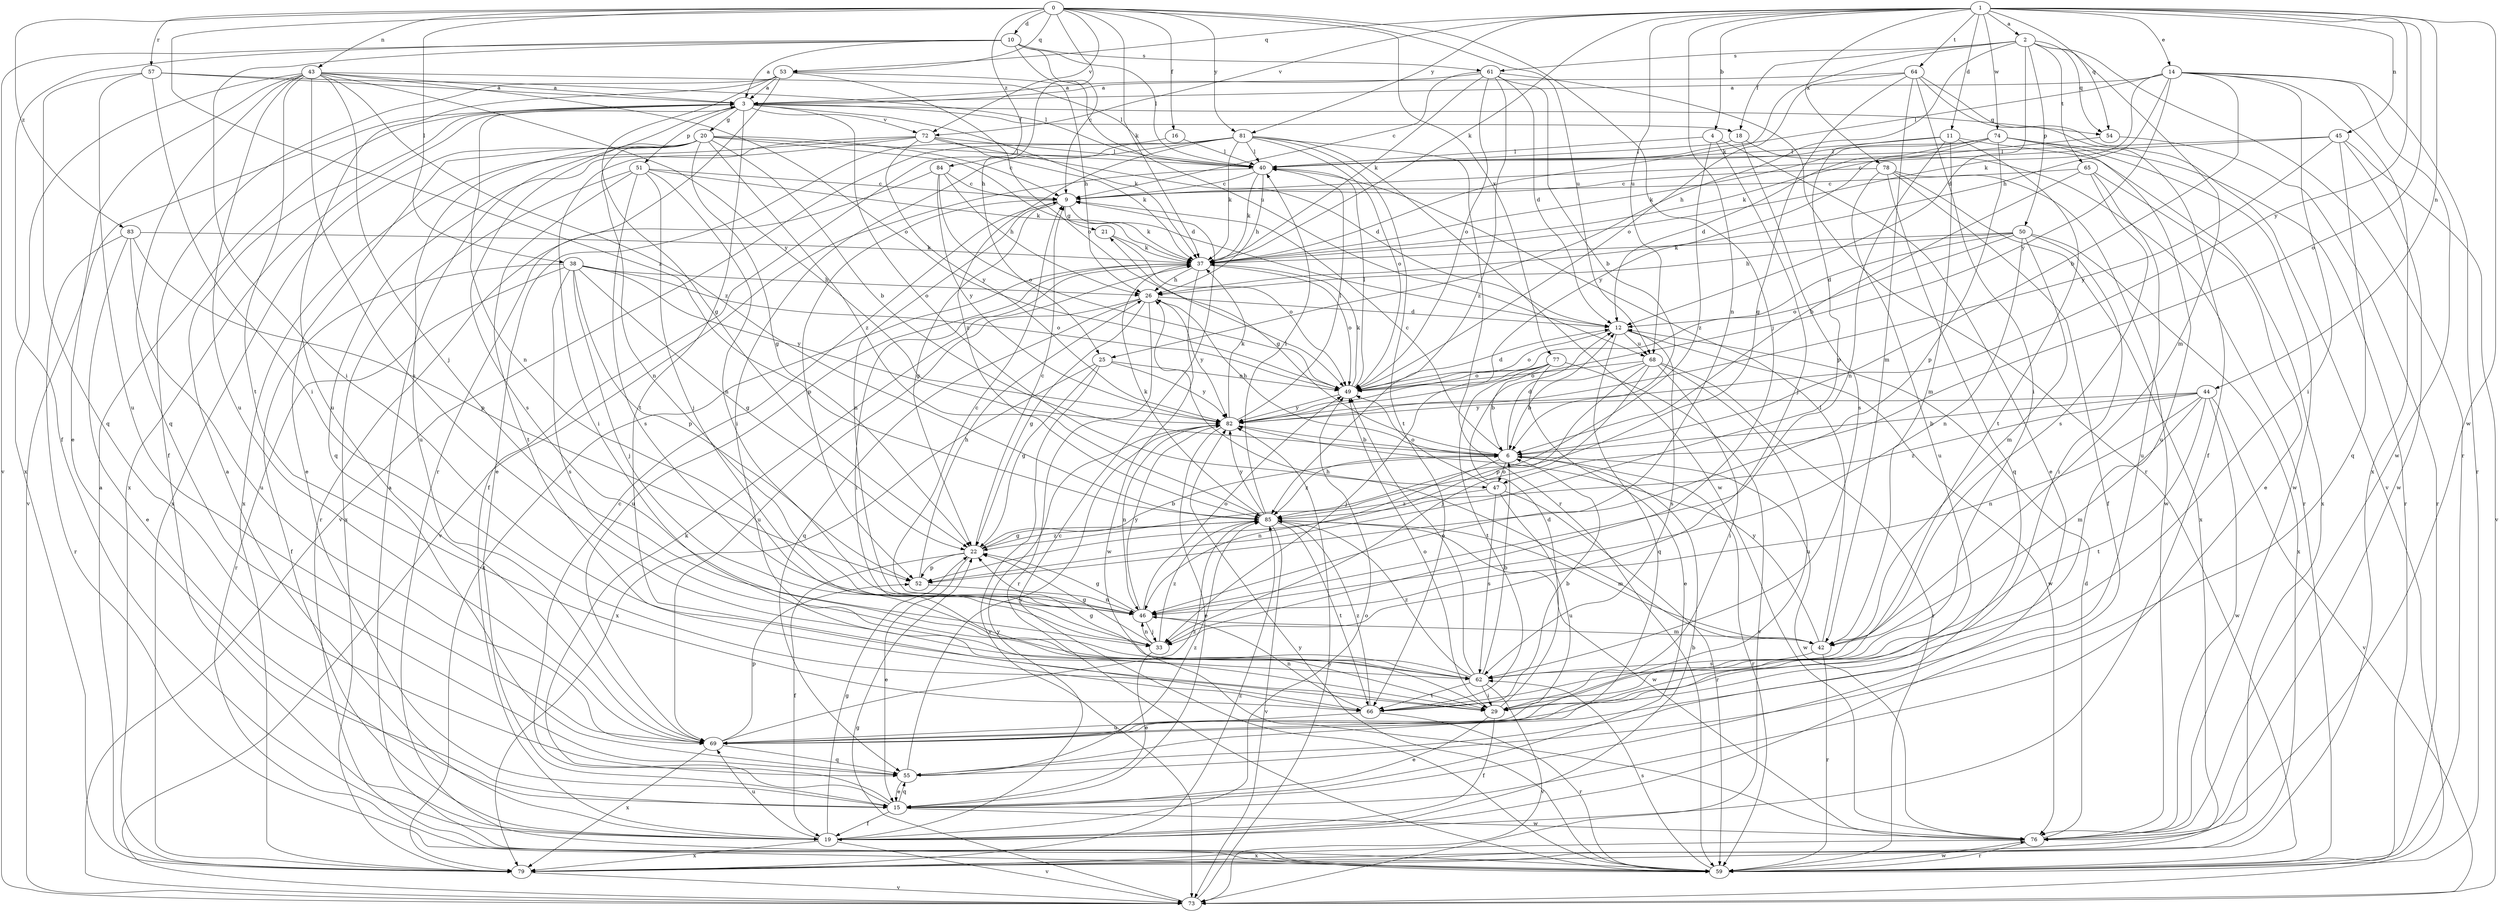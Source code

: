 strict digraph  {
0;
1;
2;
3;
4;
6;
9;
10;
11;
12;
14;
15;
16;
18;
19;
20;
21;
22;
25;
26;
29;
33;
37;
38;
40;
42;
43;
44;
45;
46;
47;
49;
50;
51;
52;
53;
54;
55;
57;
59;
61;
62;
64;
65;
66;
68;
69;
72;
73;
74;
76;
77;
78;
79;
81;
82;
83;
84;
85;
0 -> 10  [label=d];
0 -> 16  [label=f];
0 -> 25  [label=h];
0 -> 33  [label=j];
0 -> 37  [label=k];
0 -> 38  [label=l];
0 -> 43  [label=n];
0 -> 53  [label=q];
0 -> 57  [label=r];
0 -> 68  [label=u];
0 -> 72  [label=v];
0 -> 77  [label=x];
0 -> 81  [label=y];
0 -> 83  [label=z];
0 -> 84  [label=z];
0 -> 85  [label=z];
1 -> 2  [label=a];
1 -> 4  [label=b];
1 -> 11  [label=d];
1 -> 14  [label=e];
1 -> 37  [label=k];
1 -> 44  [label=n];
1 -> 45  [label=n];
1 -> 46  [label=n];
1 -> 47  [label=o];
1 -> 53  [label=q];
1 -> 54  [label=q];
1 -> 64  [label=t];
1 -> 68  [label=u];
1 -> 72  [label=v];
1 -> 74  [label=w];
1 -> 76  [label=w];
1 -> 78  [label=x];
1 -> 81  [label=y];
1 -> 82  [label=y];
2 -> 12  [label=d];
2 -> 18  [label=f];
2 -> 25  [label=h];
2 -> 37  [label=k];
2 -> 42  [label=m];
2 -> 50  [label=p];
2 -> 54  [label=q];
2 -> 59  [label=r];
2 -> 61  [label=s];
2 -> 65  [label=t];
3 -> 18  [label=f];
3 -> 20  [label=g];
3 -> 37  [label=k];
3 -> 46  [label=n];
3 -> 47  [label=o];
3 -> 51  [label=p];
3 -> 54  [label=q];
3 -> 66  [label=t];
3 -> 72  [label=v];
3 -> 73  [label=v];
3 -> 79  [label=x];
4 -> 15  [label=e];
4 -> 33  [label=j];
4 -> 40  [label=l];
4 -> 85  [label=z];
6 -> 9  [label=c];
6 -> 12  [label=d];
6 -> 21  [label=g];
6 -> 26  [label=h];
6 -> 46  [label=n];
6 -> 47  [label=o];
6 -> 59  [label=r];
6 -> 76  [label=w];
6 -> 85  [label=z];
9 -> 21  [label=g];
9 -> 22  [label=g];
9 -> 37  [label=k];
9 -> 46  [label=n];
9 -> 52  [label=p];
10 -> 3  [label=a];
10 -> 9  [label=c];
10 -> 19  [label=f];
10 -> 29  [label=i];
10 -> 40  [label=l];
10 -> 61  [label=s];
10 -> 68  [label=u];
10 -> 73  [label=v];
11 -> 40  [label=l];
11 -> 42  [label=m];
11 -> 46  [label=n];
11 -> 52  [label=p];
11 -> 66  [label=t];
11 -> 79  [label=x];
12 -> 49  [label=o];
12 -> 55  [label=q];
12 -> 62  [label=s];
12 -> 68  [label=u];
12 -> 76  [label=w];
14 -> 3  [label=a];
14 -> 6  [label=b];
14 -> 26  [label=h];
14 -> 29  [label=i];
14 -> 37  [label=k];
14 -> 40  [label=l];
14 -> 59  [label=r];
14 -> 76  [label=w];
14 -> 79  [label=x];
14 -> 82  [label=y];
15 -> 9  [label=c];
15 -> 19  [label=f];
15 -> 37  [label=k];
15 -> 55  [label=q];
15 -> 76  [label=w];
16 -> 15  [label=e];
16 -> 40  [label=l];
18 -> 40  [label=l];
18 -> 59  [label=r];
18 -> 62  [label=s];
19 -> 3  [label=a];
19 -> 6  [label=b];
19 -> 22  [label=g];
19 -> 49  [label=o];
19 -> 69  [label=u];
19 -> 73  [label=v];
19 -> 79  [label=x];
19 -> 82  [label=y];
20 -> 6  [label=b];
20 -> 9  [label=c];
20 -> 12  [label=d];
20 -> 15  [label=e];
20 -> 22  [label=g];
20 -> 40  [label=l];
20 -> 46  [label=n];
20 -> 62  [label=s];
20 -> 69  [label=u];
20 -> 79  [label=x];
20 -> 85  [label=z];
21 -> 37  [label=k];
21 -> 49  [label=o];
22 -> 6  [label=b];
22 -> 9  [label=c];
22 -> 15  [label=e];
22 -> 19  [label=f];
22 -> 52  [label=p];
22 -> 85  [label=z];
25 -> 22  [label=g];
25 -> 49  [label=o];
25 -> 73  [label=v];
25 -> 79  [label=x];
25 -> 82  [label=y];
26 -> 12  [label=d];
26 -> 22  [label=g];
26 -> 55  [label=q];
26 -> 59  [label=r];
26 -> 69  [label=u];
26 -> 82  [label=y];
29 -> 12  [label=d];
29 -> 15  [label=e];
29 -> 19  [label=f];
29 -> 49  [label=o];
33 -> 15  [label=e];
33 -> 22  [label=g];
33 -> 46  [label=n];
33 -> 85  [label=z];
37 -> 26  [label=h];
37 -> 29  [label=i];
37 -> 49  [label=o];
37 -> 69  [label=u];
37 -> 76  [label=w];
37 -> 79  [label=x];
38 -> 19  [label=f];
38 -> 22  [label=g];
38 -> 26  [label=h];
38 -> 33  [label=j];
38 -> 49  [label=o];
38 -> 52  [label=p];
38 -> 59  [label=r];
38 -> 62  [label=s];
38 -> 82  [label=y];
40 -> 9  [label=c];
40 -> 26  [label=h];
40 -> 37  [label=k];
40 -> 73  [label=v];
42 -> 26  [label=h];
42 -> 40  [label=l];
42 -> 59  [label=r];
42 -> 62  [label=s];
42 -> 82  [label=y];
43 -> 3  [label=a];
43 -> 15  [label=e];
43 -> 33  [label=j];
43 -> 40  [label=l];
43 -> 49  [label=o];
43 -> 55  [label=q];
43 -> 62  [label=s];
43 -> 66  [label=t];
43 -> 69  [label=u];
43 -> 79  [label=x];
43 -> 82  [label=y];
43 -> 85  [label=z];
44 -> 6  [label=b];
44 -> 42  [label=m];
44 -> 46  [label=n];
44 -> 66  [label=t];
44 -> 73  [label=v];
44 -> 76  [label=w];
44 -> 82  [label=y];
44 -> 85  [label=z];
45 -> 9  [label=c];
45 -> 40  [label=l];
45 -> 55  [label=q];
45 -> 73  [label=v];
45 -> 76  [label=w];
45 -> 82  [label=y];
46 -> 9  [label=c];
46 -> 22  [label=g];
46 -> 33  [label=j];
46 -> 42  [label=m];
46 -> 49  [label=o];
46 -> 82  [label=y];
47 -> 49  [label=o];
47 -> 59  [label=r];
47 -> 62  [label=s];
47 -> 69  [label=u];
47 -> 85  [label=z];
49 -> 12  [label=d];
49 -> 37  [label=k];
49 -> 40  [label=l];
49 -> 82  [label=y];
50 -> 12  [label=d];
50 -> 26  [label=h];
50 -> 29  [label=i];
50 -> 37  [label=k];
50 -> 42  [label=m];
50 -> 46  [label=n];
50 -> 49  [label=o];
50 -> 79  [label=x];
51 -> 9  [label=c];
51 -> 33  [label=j];
51 -> 37  [label=k];
51 -> 46  [label=n];
51 -> 62  [label=s];
51 -> 66  [label=t];
51 -> 79  [label=x];
52 -> 26  [label=h];
52 -> 46  [label=n];
53 -> 3  [label=a];
53 -> 19  [label=f];
53 -> 22  [label=g];
53 -> 26  [label=h];
53 -> 49  [label=o];
53 -> 59  [label=r];
53 -> 69  [label=u];
54 -> 37  [label=k];
54 -> 59  [label=r];
55 -> 15  [label=e];
55 -> 82  [label=y];
55 -> 85  [label=z];
57 -> 3  [label=a];
57 -> 29  [label=i];
57 -> 40  [label=l];
57 -> 55  [label=q];
57 -> 69  [label=u];
59 -> 3  [label=a];
59 -> 9  [label=c];
59 -> 62  [label=s];
59 -> 76  [label=w];
59 -> 82  [label=y];
61 -> 3  [label=a];
61 -> 6  [label=b];
61 -> 9  [label=c];
61 -> 12  [label=d];
61 -> 37  [label=k];
61 -> 49  [label=o];
61 -> 59  [label=r];
61 -> 85  [label=z];
62 -> 6  [label=b];
62 -> 22  [label=g];
62 -> 29  [label=i];
62 -> 49  [label=o];
62 -> 66  [label=t];
62 -> 73  [label=v];
62 -> 85  [label=z];
64 -> 3  [label=a];
64 -> 19  [label=f];
64 -> 22  [label=g];
64 -> 29  [label=i];
64 -> 42  [label=m];
64 -> 49  [label=o];
64 -> 73  [label=v];
65 -> 6  [label=b];
65 -> 9  [label=c];
65 -> 15  [label=e];
65 -> 62  [label=s];
65 -> 69  [label=u];
66 -> 6  [label=b];
66 -> 46  [label=n];
66 -> 59  [label=r];
66 -> 69  [label=u];
66 -> 85  [label=z];
68 -> 6  [label=b];
68 -> 29  [label=i];
68 -> 33  [label=j];
68 -> 49  [label=o];
68 -> 52  [label=p];
68 -> 59  [label=r];
68 -> 69  [label=u];
69 -> 52  [label=p];
69 -> 55  [label=q];
69 -> 79  [label=x];
69 -> 85  [label=z];
72 -> 12  [label=d];
72 -> 29  [label=i];
72 -> 37  [label=k];
72 -> 40  [label=l];
72 -> 55  [label=q];
72 -> 79  [label=x];
72 -> 82  [label=y];
73 -> 22  [label=g];
73 -> 82  [label=y];
74 -> 12  [label=d];
74 -> 37  [label=k];
74 -> 40  [label=l];
74 -> 52  [label=p];
74 -> 59  [label=r];
74 -> 69  [label=u];
74 -> 76  [label=w];
74 -> 82  [label=y];
76 -> 12  [label=d];
76 -> 59  [label=r];
76 -> 79  [label=x];
77 -> 6  [label=b];
77 -> 15  [label=e];
77 -> 33  [label=j];
77 -> 49  [label=o];
77 -> 66  [label=t];
77 -> 73  [label=v];
78 -> 9  [label=c];
78 -> 19  [label=f];
78 -> 55  [label=q];
78 -> 69  [label=u];
78 -> 76  [label=w];
78 -> 79  [label=x];
79 -> 3  [label=a];
79 -> 73  [label=v];
79 -> 85  [label=z];
81 -> 19  [label=f];
81 -> 29  [label=i];
81 -> 37  [label=k];
81 -> 40  [label=l];
81 -> 49  [label=o];
81 -> 59  [label=r];
81 -> 66  [label=t];
81 -> 73  [label=v];
81 -> 76  [label=w];
81 -> 85  [label=z];
82 -> 6  [label=b];
82 -> 15  [label=e];
82 -> 37  [label=k];
82 -> 40  [label=l];
82 -> 46  [label=n];
83 -> 15  [label=e];
83 -> 37  [label=k];
83 -> 52  [label=p];
83 -> 59  [label=r];
83 -> 69  [label=u];
84 -> 9  [label=c];
84 -> 26  [label=h];
84 -> 49  [label=o];
84 -> 59  [label=r];
84 -> 82  [label=y];
85 -> 22  [label=g];
85 -> 37  [label=k];
85 -> 40  [label=l];
85 -> 42  [label=m];
85 -> 66  [label=t];
85 -> 73  [label=v];
85 -> 76  [label=w];
85 -> 82  [label=y];
}
